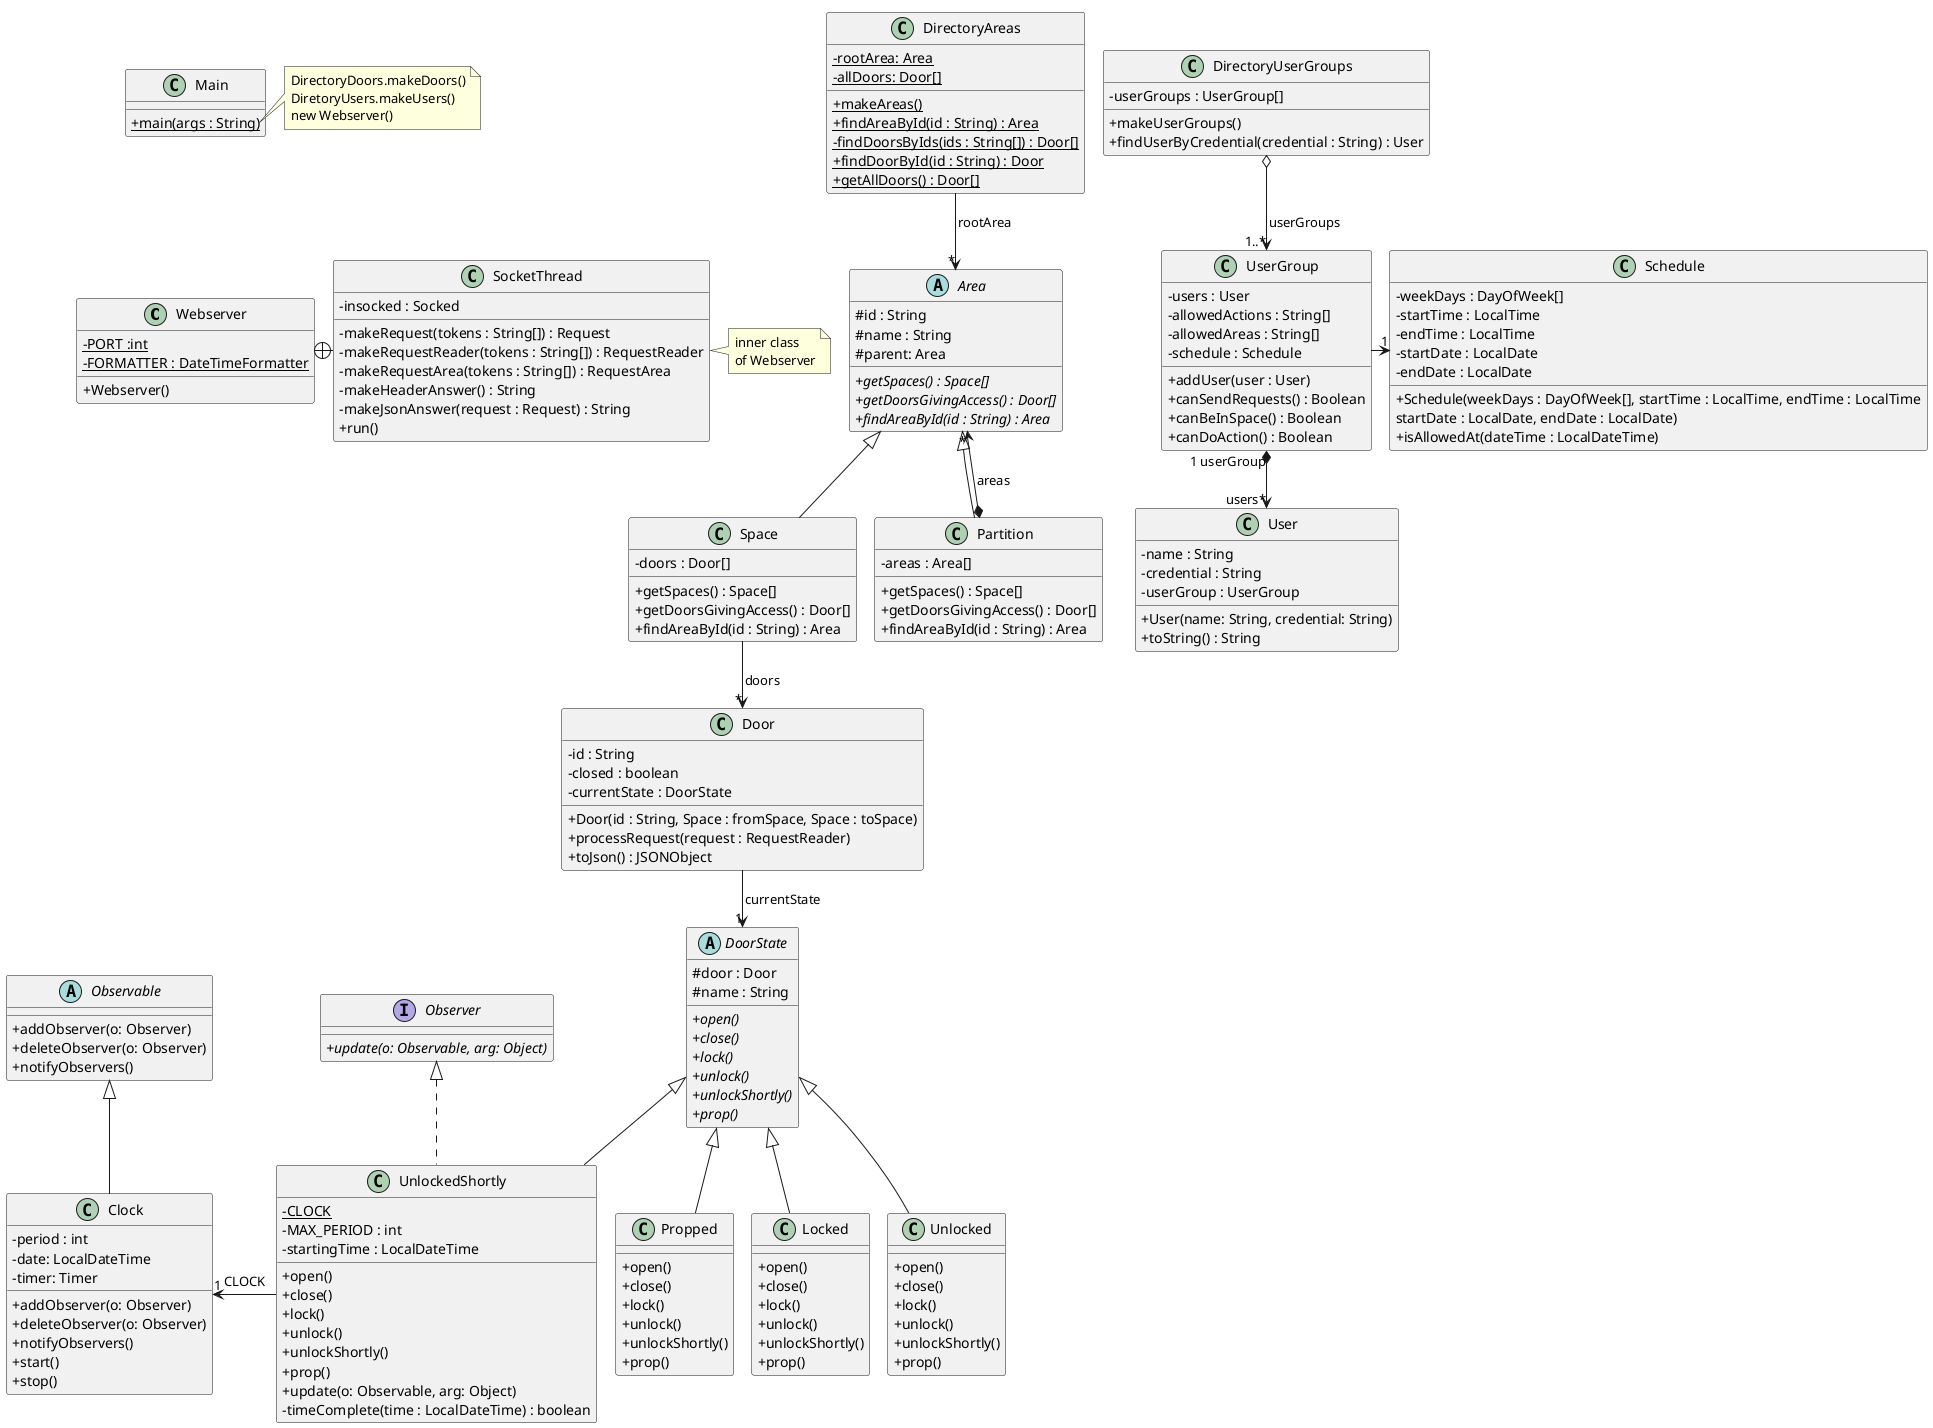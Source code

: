 @startuml
'https://plantuml.com/class-diagram
skinparam classAttributeIconSize 0
!pragma layout smetana

class Webserver {
- {static} PORT :int
- {static} FORMATTER : DateTimeFormatter
+ Webserver()
}

class SocketThread {
- insocked : Socked
- makeRequest(tokens : String[]) : Request
- makeRequestReader(tokens : String[]) : RequestReader
- makeRequestArea(tokens : String[]) : RequestArea
- makeHeaderAnswer() : String
- makeJsonAnswer(request : Request) : String
+ run()
}

Webserver +-right- SocketThread

note right of SocketThread
inner class
of Webserver
end note

class DirectoryAreas
{
{static}-rootArea: Area
{static}-allDoors: Door[]
{static}+makeAreas()
{static}+findAreaById(id : String) : Area
{static}-findDoorsByIds(ids : String[]) : Door[]
{static}+findDoorById(id : String) : Door
{static}+getAllDoors() : Door[]
}

DirectoryAreas --> "*" Area : "rootArea"

class Door {
- id : String
- closed : boolean
- currentState : DoorState
+ Door(id : String, Space : fromSpace, Space : toSpace)
+ processRequest(request : RequestReader)
+ toJson() : JSONObject

'+ toString() : String
'+ isClosed() :boolean
'+ setClosed(b : boolean)
'+ getStateName() : String

}

class DirectoryUserGroups {
- userGroups : UserGroup[]
+ makeUserGroups()
+ findUserByCredential(credential : String) : User
}

DirectoryUserGroups o--> "1..*" UserGroup : "userGroups"
UserGroup "1 userGroup"*-->"users*" User

class UserGroup {
- users : User
- allowedActions : String[]
- allowedAreas : String[]
- schedule : Schedule
+ addUser(user : User)
+ canSendRequests() : Boolean
+ canBeInSpace() : Boolean
+ canDoAction() : Boolean
}

UserGroup -right->"1" Schedule

class Schedule {
- weekDays : DayOfWeek[]
- startTime : LocalTime
- endTime : LocalTime
- startDate : LocalDate
- endDate : LocalDate

+ Schedule(weekDays : DayOfWeek[], startTime : LocalTime, endTime : LocalTime
    startDate : LocalDate, endDate : LocalDate)
+ isAllowedAt(dateTime : LocalDateTime)
}

class User {
- name : String
- credential : String
- userGroup : UserGroup
+ User(name: String, credential: String)
+ toString() : String
}


class Main {
+ {static} main(args : String)
}

abstract DoorState{
# door : Door
# name : String
{abstract}+ open()
{abstract}+ close()
{abstract}+ lock()
{abstract}+ unlock()
{abstract}+ unlockShortly()
{abstract}+ prop()
}

class Locked extends DoorState{
+ open()
+ close()
+ lock()
+ unlock()
+ unlockShortly()
+ prop()
}

class Unlocked extends DoorState{
+ open()
+ close()
+ lock()
+ unlock()
+ unlockShortly()
+ prop()
}

interface Observer{
{abstract}+ update(o: Observable, arg: Object)
}

class UnlockedShortly extends DoorState implements Observer{
{static}- CLOCK
-MAX_PERIOD : int
-startingTime : LocalDateTime
+ open()
+ close()
+ lock()
+ unlock()
+ unlockShortly()
+ prop()
+ update(o: Observable, arg: Object)
-timeComplete(time : LocalDateTime) : boolean
}

class Propped extends DoorState{
+ open()
+ close()
+ lock()
+ unlock()
+ unlockShortly()
+ prop()
}

abstract Area{
#id : String
#name : String
#parent: Area
{abstract}+ getSpaces() : Space[]
{abstract}+ getDoorsGivingAccess() : Door[]
{abstract}+ findAreaById(id : String) : Area
}

class Space extends Area{
- doors : Door[]
+ getSpaces() : Space[]
+ getDoorsGivingAccess() : Door[]
+ findAreaById(id : String) : Area
}

class Partition extends Area{
- areas : Area[]
+ getSpaces() : Space[]
+ getDoorsGivingAccess() : Door[]
+ findAreaById(id : String) : Area
}

abstract Observable {
+addObserver(o: Observer)
+deleteObserver(o: Observer)
+notifyObservers()
}

class Clock extends Observable {
-period : int
-date: LocalDateTime
-timer: Timer
+addObserver(o: Observer)
+deleteObserver(o: Observer)
+notifyObservers()
+start()
+stop()
}

UnlockedShortly -left->"1" Clock : CLOCK

note right of Main::main
DirectoryDoors.makeDoors()
DiretoryUsers.makeUsers()
new Webserver()
end note

Main -[hidden]down- Webserver
Door -->"1" DoorState : currentState
Partition *-->"*" Area : areas
Space -->"*" Door : doors
@enduml
